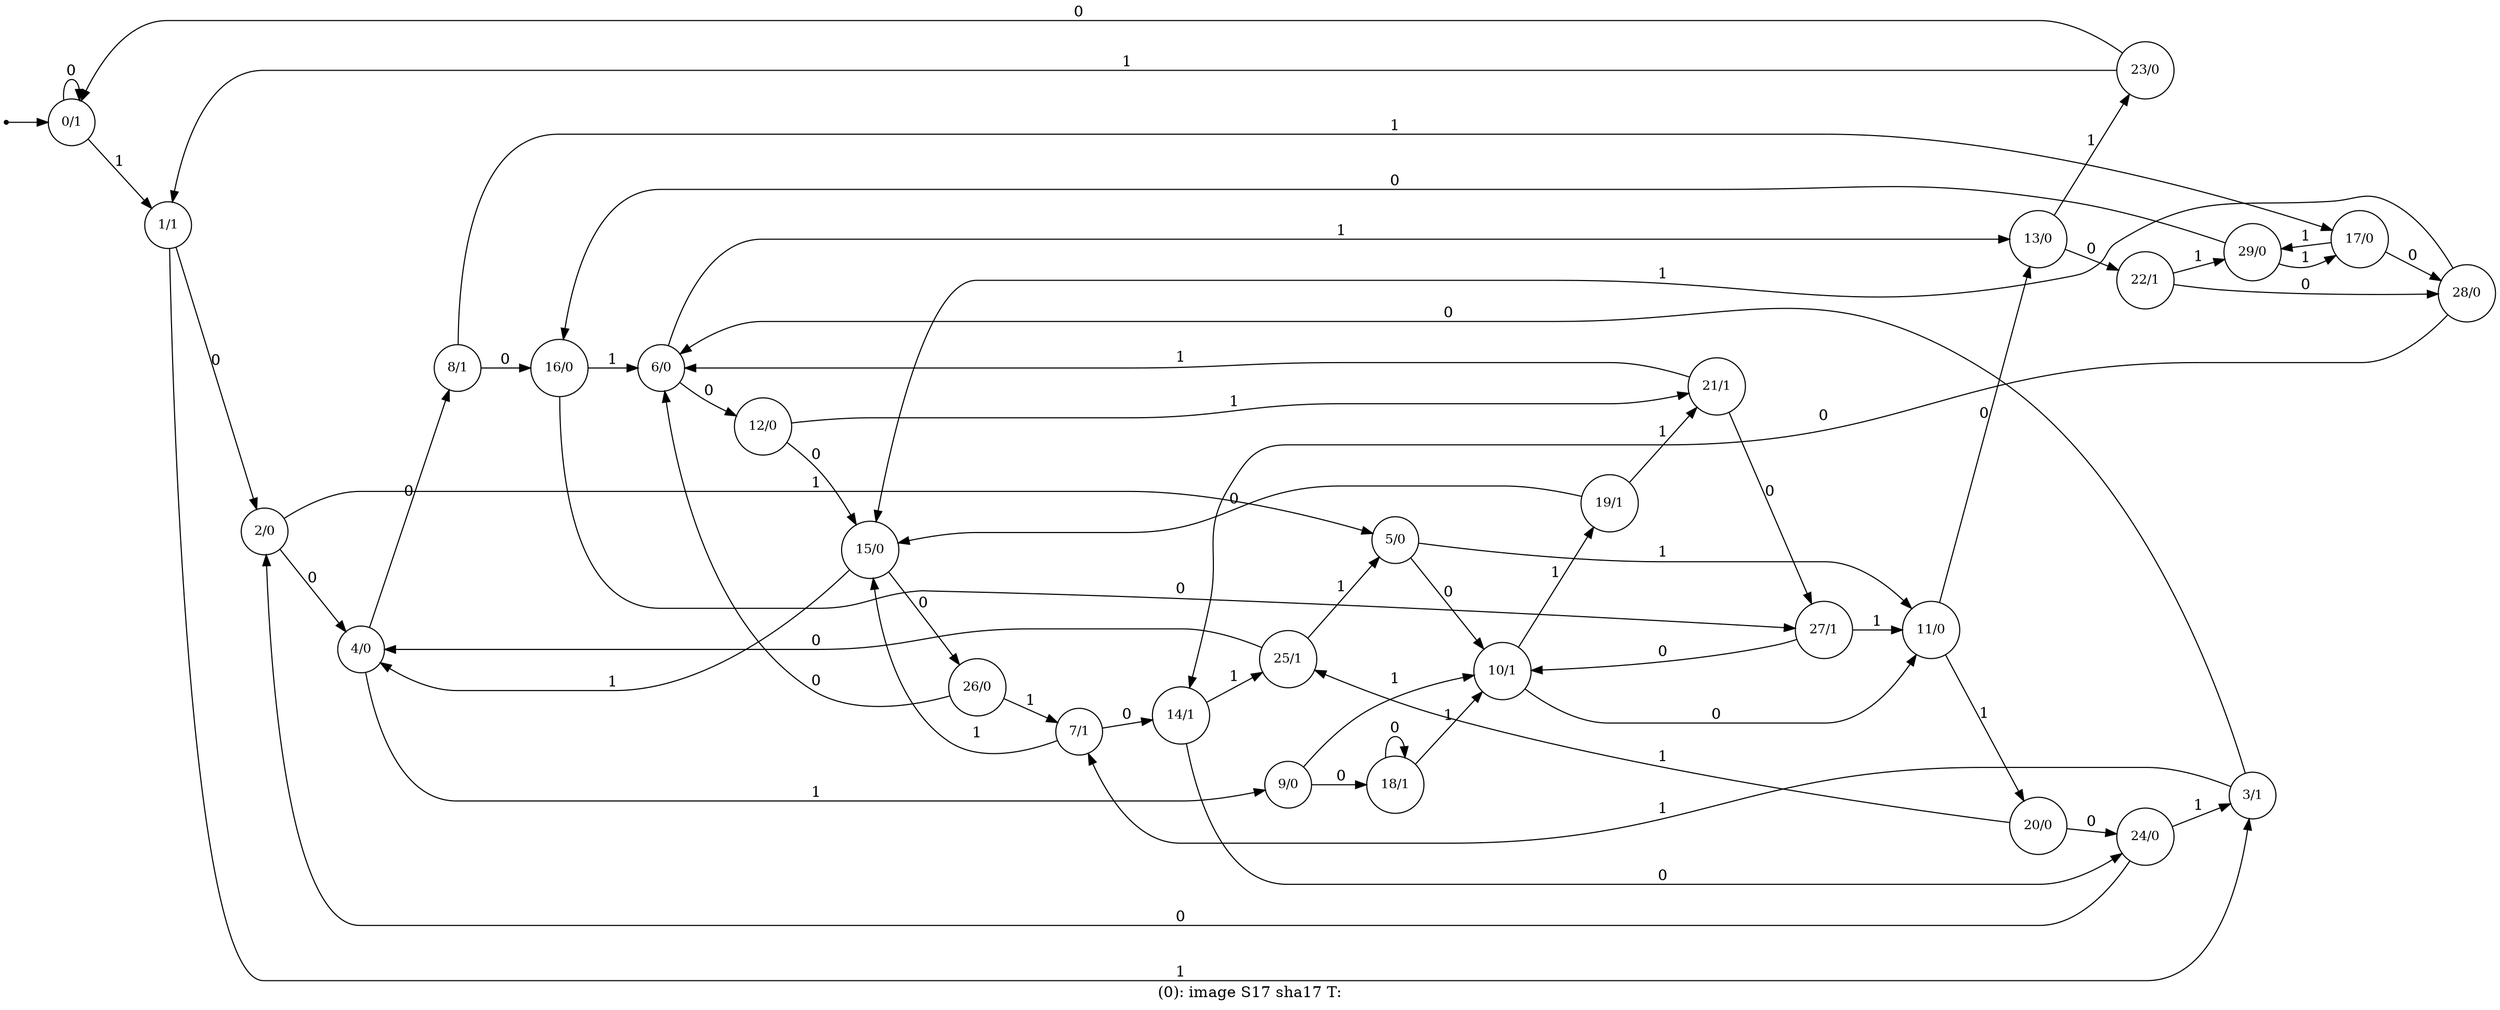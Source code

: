 digraph G {
label = "(0): image S17 sha17 T:";
rankdir = LR;
node [shape = circle, label="0/1", fontsize=12]0;
node [shape = circle, label="1/1", fontsize=12]1;
node [shape = circle, label="2/0", fontsize=12]2;
node [shape = circle, label="3/1", fontsize=12]3;
node [shape = circle, label="4/0", fontsize=12]4;
node [shape = circle, label="5/0", fontsize=12]5;
node [shape = circle, label="6/0", fontsize=12]6;
node [shape = circle, label="7/1", fontsize=12]7;
node [shape = circle, label="8/1", fontsize=12]8;
node [shape = circle, label="9/0", fontsize=12]9;
node [shape = circle, label="10/1", fontsize=12]10;
node [shape = circle, label="11/0", fontsize=12]11;
node [shape = circle, label="12/0", fontsize=12]12;
node [shape = circle, label="13/0", fontsize=12]13;
node [shape = circle, label="14/1", fontsize=12]14;
node [shape = circle, label="15/0", fontsize=12]15;
node [shape = circle, label="16/0", fontsize=12]16;
node [shape = circle, label="17/0", fontsize=12]17;
node [shape = circle, label="18/1", fontsize=12]18;
node [shape = circle, label="19/1", fontsize=12]19;
node [shape = circle, label="20/0", fontsize=12]20;
node [shape = circle, label="21/1", fontsize=12]21;
node [shape = circle, label="22/1", fontsize=12]22;
node [shape = circle, label="23/0", fontsize=12]23;
node [shape = circle, label="24/0", fontsize=12]24;
node [shape = circle, label="25/1", fontsize=12]25;
node [shape = circle, label="26/0", fontsize=12]26;
node [shape = circle, label="27/1", fontsize=12]27;
node [shape = circle, label="28/0", fontsize=12]28;
node [shape = circle, label="29/0", fontsize=12]29;
node [shape = point ]; qi
qi -> 0;
0 -> 0[ label = "0"];
0 -> 1[ label = "1"];
1 -> 2[ label = "0"];
1 -> 3[ label = "1"];
2 -> 4[ label = "0"];
2 -> 5[ label = "1"];
3 -> 6[ label = "0"];
3 -> 7[ label = "1"];
4 -> 8[ label = "0"];
4 -> 9[ label = "1"];
5 -> 10[ label = "0"];
5 -> 11[ label = "1"];
6 -> 12[ label = "0"];
6 -> 13[ label = "1"];
7 -> 14[ label = "0"];
7 -> 15[ label = "1"];
8 -> 16[ label = "0"];
8 -> 17[ label = "1"];
9 -> 10[ label = "1"];
9 -> 18[ label = "0"];
10 -> 11[ label = "0"];
10 -> 19[ label = "1"];
11 -> 13[ label = "0"];
11 -> 20[ label = "1"];
12 -> 15[ label = "0"];
12 -> 21[ label = "1"];
13 -> 22[ label = "0"];
13 -> 23[ label = "1"];
14 -> 24[ label = "0"];
14 -> 25[ label = "1"];
15 -> 4[ label = "1"];
15 -> 26[ label = "0"];
16 -> 6[ label = "1"];
16 -> 27[ label = "0"];
17 -> 28[ label = "0"];
17 -> 29[ label = "1"];
18 -> 10[ label = "1"];
18 -> 18[ label = "0"];
19 -> 15[ label = "0"];
19 -> 21[ label = "1"];
20 -> 24[ label = "0"];
20 -> 25[ label = "1"];
21 -> 6[ label = "1"];
21 -> 27[ label = "0"];
22 -> 28[ label = "0"];
22 -> 29[ label = "1"];
23 -> 0[ label = "0"];
23 -> 1[ label = "1"];
24 -> 2[ label = "0"];
24 -> 3[ label = "1"];
25 -> 4[ label = "0"];
25 -> 5[ label = "1"];
26 -> 6[ label = "0"];
26 -> 7[ label = "1"];
27 -> 10[ label = "0"];
27 -> 11[ label = "1"];
28 -> 14[ label = "0"];
28 -> 15[ label = "1"];
29 -> 16[ label = "0"];
29 -> 17[ label = "1"];
}
